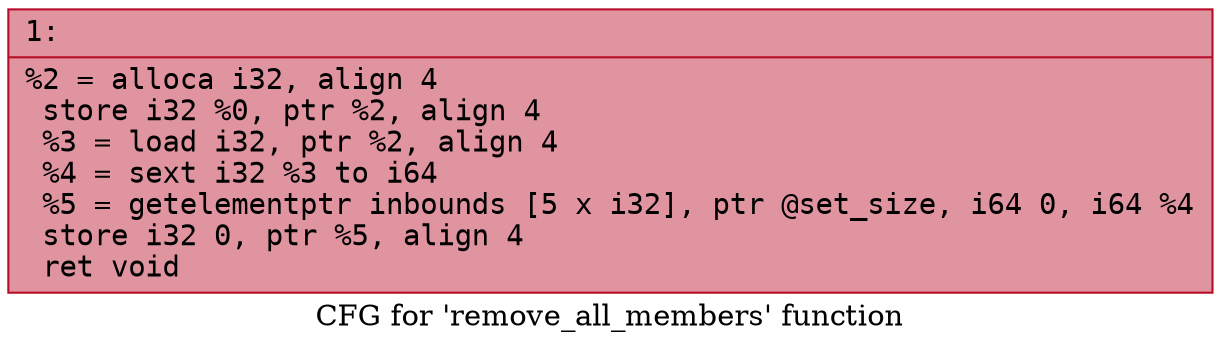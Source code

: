 digraph "CFG for 'remove_all_members' function" {
	label="CFG for 'remove_all_members' function";

	Node0x600000fea990 [shape=record,color="#b70d28ff", style=filled, fillcolor="#b70d2870" fontname="Courier",label="{1:\l|  %2 = alloca i32, align 4\l  store i32 %0, ptr %2, align 4\l  %3 = load i32, ptr %2, align 4\l  %4 = sext i32 %3 to i64\l  %5 = getelementptr inbounds [5 x i32], ptr @set_size, i64 0, i64 %4\l  store i32 0, ptr %5, align 4\l  ret void\l}"];
}
